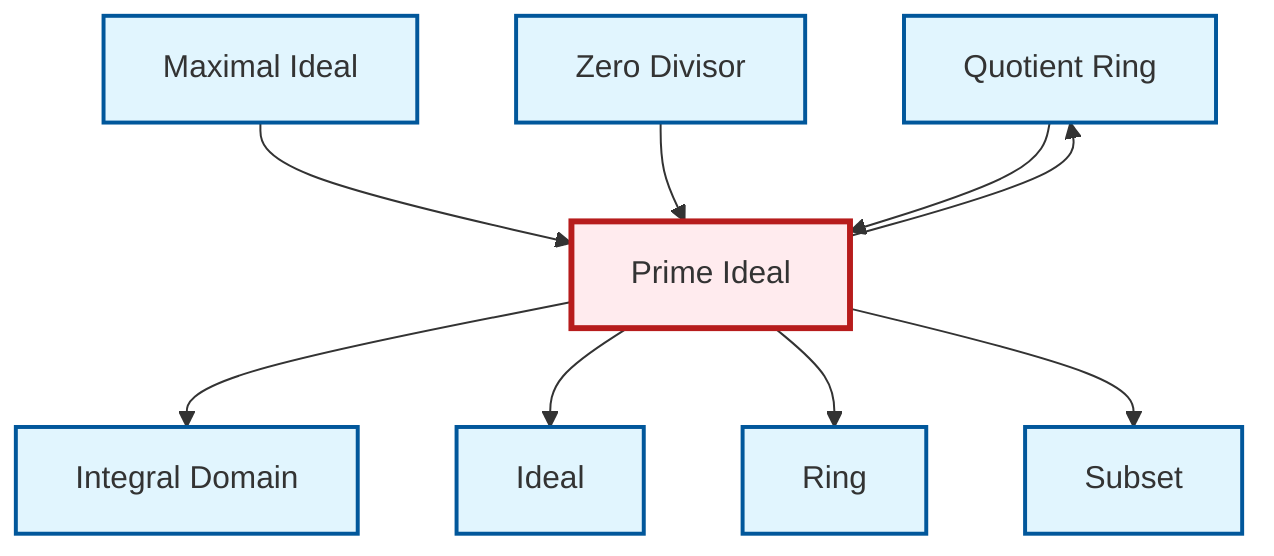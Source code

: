 graph TD
    classDef definition fill:#e1f5fe,stroke:#01579b,stroke-width:2px
    classDef theorem fill:#f3e5f5,stroke:#4a148c,stroke-width:2px
    classDef axiom fill:#fff3e0,stroke:#e65100,stroke-width:2px
    classDef example fill:#e8f5e9,stroke:#1b5e20,stroke-width:2px
    classDef current fill:#ffebee,stroke:#b71c1c,stroke-width:3px
    def-ring["Ring"]:::definition
    def-subset["Subset"]:::definition
    def-quotient-ring["Quotient Ring"]:::definition
    def-zero-divisor["Zero Divisor"]:::definition
    def-integral-domain["Integral Domain"]:::definition
    def-maximal-ideal["Maximal Ideal"]:::definition
    def-prime-ideal["Prime Ideal"]:::definition
    def-ideal["Ideal"]:::definition
    def-prime-ideal --> def-integral-domain
    def-maximal-ideal --> def-prime-ideal
    def-prime-ideal --> def-ideal
    def-prime-ideal --> def-quotient-ring
    def-zero-divisor --> def-prime-ideal
    def-quotient-ring --> def-prime-ideal
    def-prime-ideal --> def-ring
    def-prime-ideal --> def-subset
    class def-prime-ideal current